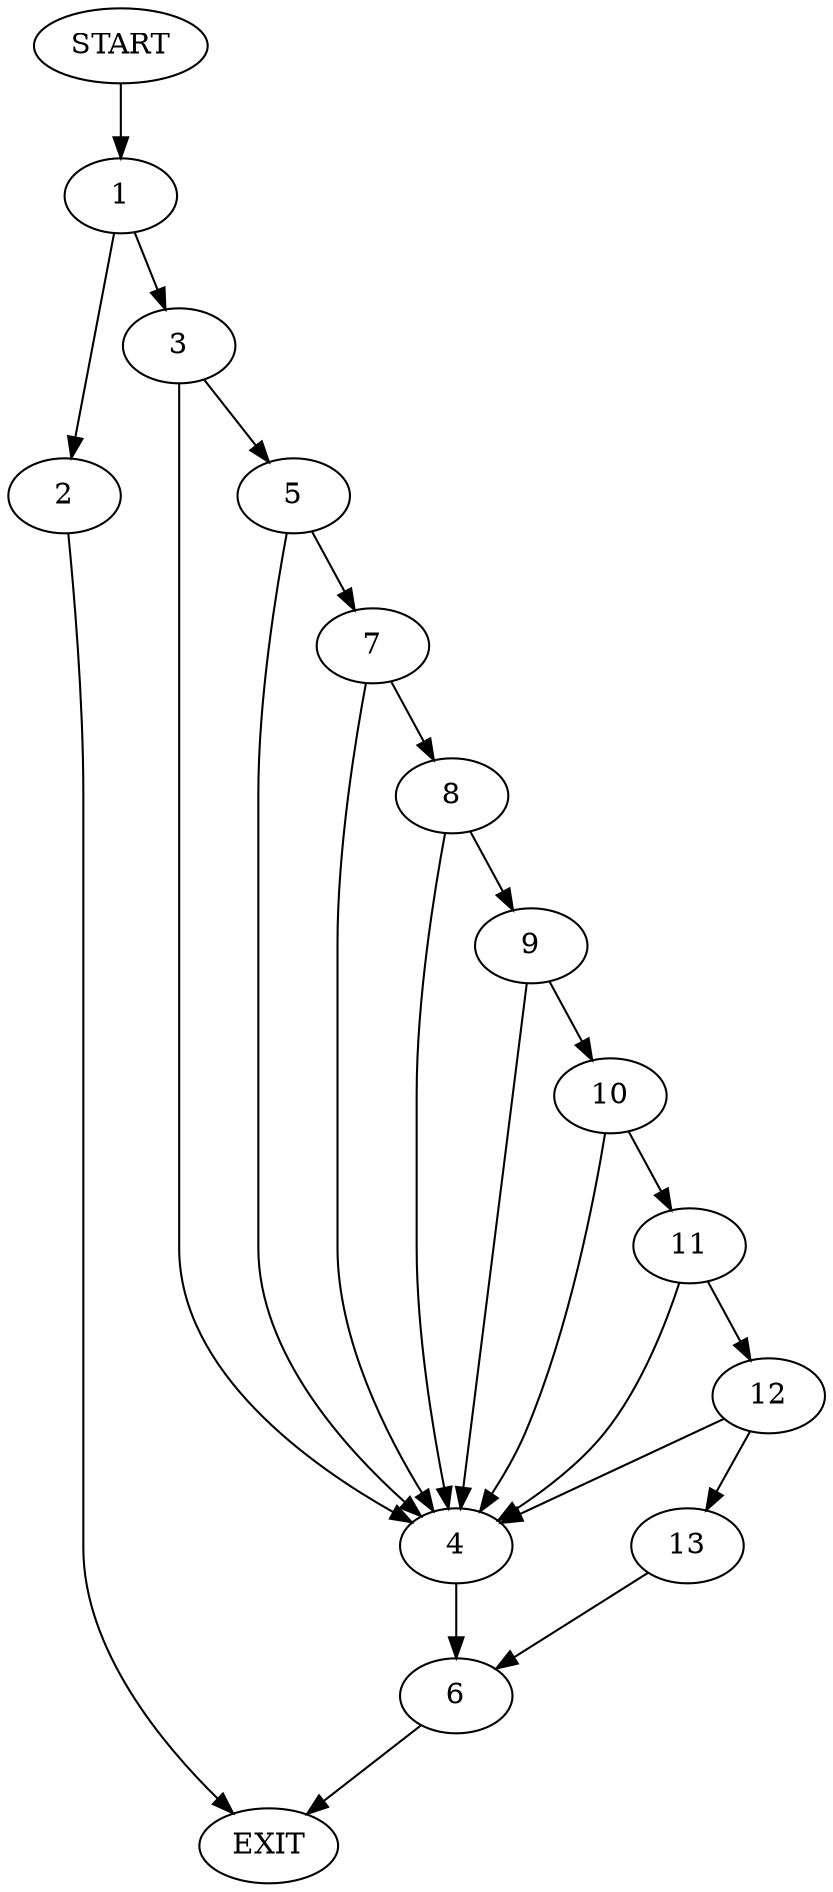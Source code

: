 digraph {
0 [label="START"]
14 [label="EXIT"]
0 -> 1
1 -> 2
1 -> 3
2 -> 14
3 -> 4
3 -> 5
4 -> 6
5 -> 4
5 -> 7
7 -> 4
7 -> 8
8 -> 4
8 -> 9
9 -> 4
9 -> 10
10 -> 4
10 -> 11
11 -> 4
11 -> 12
12 -> 4
12 -> 13
13 -> 6
6 -> 14
}
